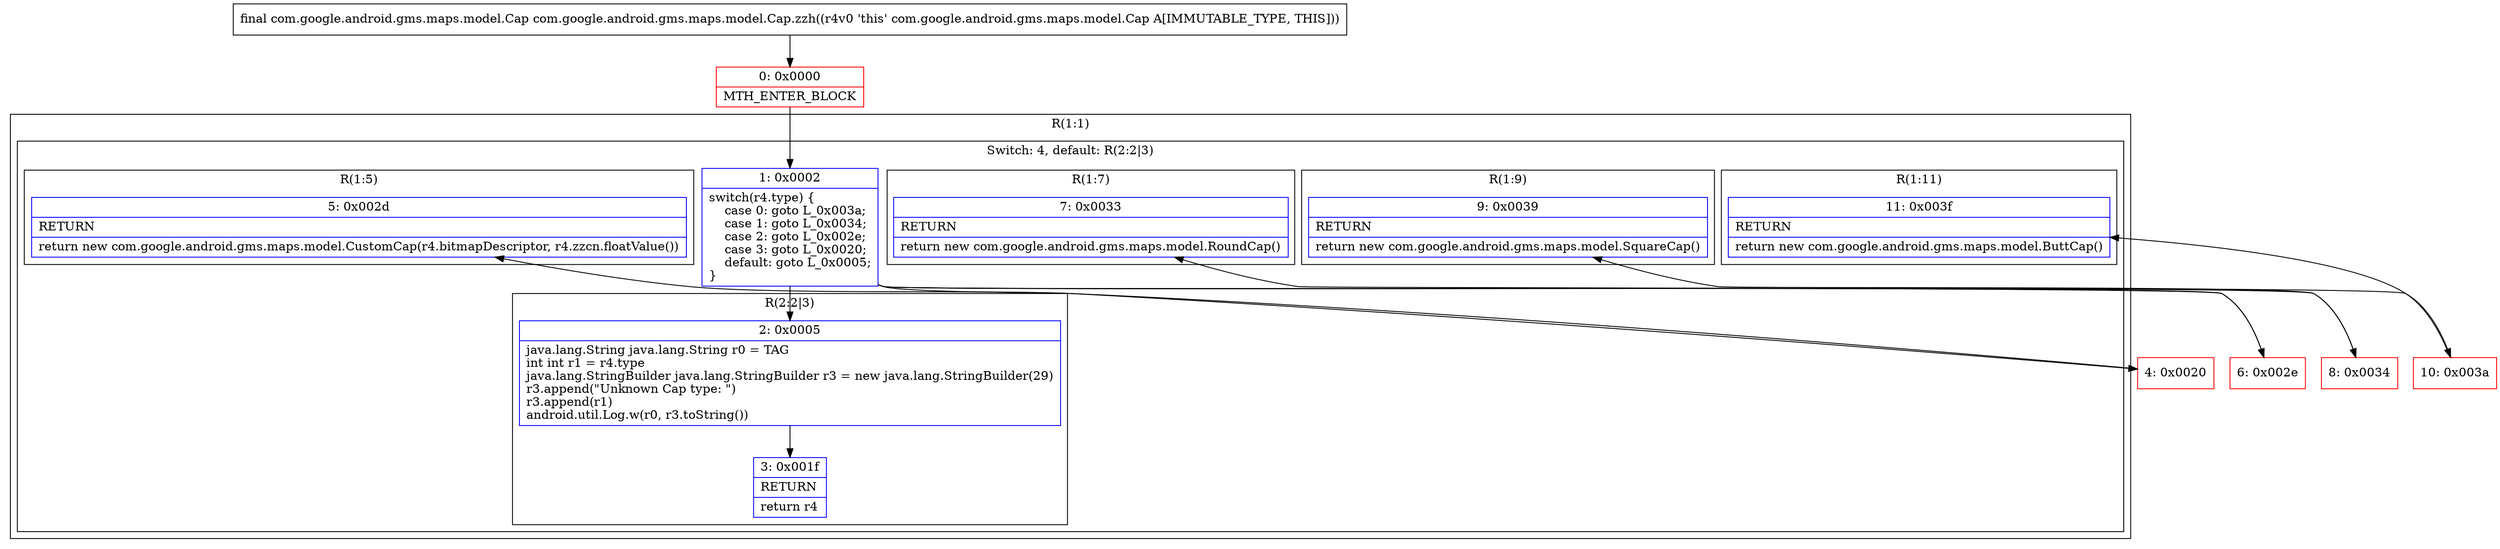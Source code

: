 digraph "CFG forcom.google.android.gms.maps.model.Cap.zzh()Lcom\/google\/android\/gms\/maps\/model\/Cap;" {
subgraph cluster_Region_1909154376 {
label = "R(1:1)";
node [shape=record,color=blue];
subgraph cluster_SwitchRegion_1624259734 {
label = "Switch: 4, default: R(2:2|3)";
node [shape=record,color=blue];
Node_1 [shape=record,label="{1\:\ 0x0002|switch(r4.type) \{\l    case 0: goto L_0x003a;\l    case 1: goto L_0x0034;\l    case 2: goto L_0x002e;\l    case 3: goto L_0x0020;\l    default: goto L_0x0005;\l\}\l}"];
subgraph cluster_Region_603241008 {
label = "R(1:11)";
node [shape=record,color=blue];
Node_11 [shape=record,label="{11\:\ 0x003f|RETURN\l|return new com.google.android.gms.maps.model.ButtCap()\l}"];
}
subgraph cluster_Region_1551030113 {
label = "R(1:9)";
node [shape=record,color=blue];
Node_9 [shape=record,label="{9\:\ 0x0039|RETURN\l|return new com.google.android.gms.maps.model.SquareCap()\l}"];
}
subgraph cluster_Region_1979787141 {
label = "R(1:7)";
node [shape=record,color=blue];
Node_7 [shape=record,label="{7\:\ 0x0033|RETURN\l|return new com.google.android.gms.maps.model.RoundCap()\l}"];
}
subgraph cluster_Region_399802719 {
label = "R(1:5)";
node [shape=record,color=blue];
Node_5 [shape=record,label="{5\:\ 0x002d|RETURN\l|return new com.google.android.gms.maps.model.CustomCap(r4.bitmapDescriptor, r4.zzcn.floatValue())\l}"];
}
subgraph cluster_Region_1589403317 {
label = "R(2:2|3)";
node [shape=record,color=blue];
Node_2 [shape=record,label="{2\:\ 0x0005|java.lang.String java.lang.String r0 = TAG\lint int r1 = r4.type\ljava.lang.StringBuilder java.lang.StringBuilder r3 = new java.lang.StringBuilder(29)\lr3.append(\"Unknown Cap type: \")\lr3.append(r1)\landroid.util.Log.w(r0, r3.toString())\l}"];
Node_3 [shape=record,label="{3\:\ 0x001f|RETURN\l|return r4\l}"];
}
}
}
Node_0 [shape=record,color=red,label="{0\:\ 0x0000|MTH_ENTER_BLOCK\l}"];
Node_4 [shape=record,color=red,label="{4\:\ 0x0020}"];
Node_6 [shape=record,color=red,label="{6\:\ 0x002e}"];
Node_8 [shape=record,color=red,label="{8\:\ 0x0034}"];
Node_10 [shape=record,color=red,label="{10\:\ 0x003a}"];
MethodNode[shape=record,label="{final com.google.android.gms.maps.model.Cap com.google.android.gms.maps.model.Cap.zzh((r4v0 'this' com.google.android.gms.maps.model.Cap A[IMMUTABLE_TYPE, THIS])) }"];
MethodNode -> Node_0;
Node_1 -> Node_2;
Node_1 -> Node_4;
Node_1 -> Node_6;
Node_1 -> Node_8;
Node_1 -> Node_10;
Node_2 -> Node_3;
Node_0 -> Node_1;
Node_4 -> Node_5;
Node_6 -> Node_7;
Node_8 -> Node_9;
Node_10 -> Node_11;
}

